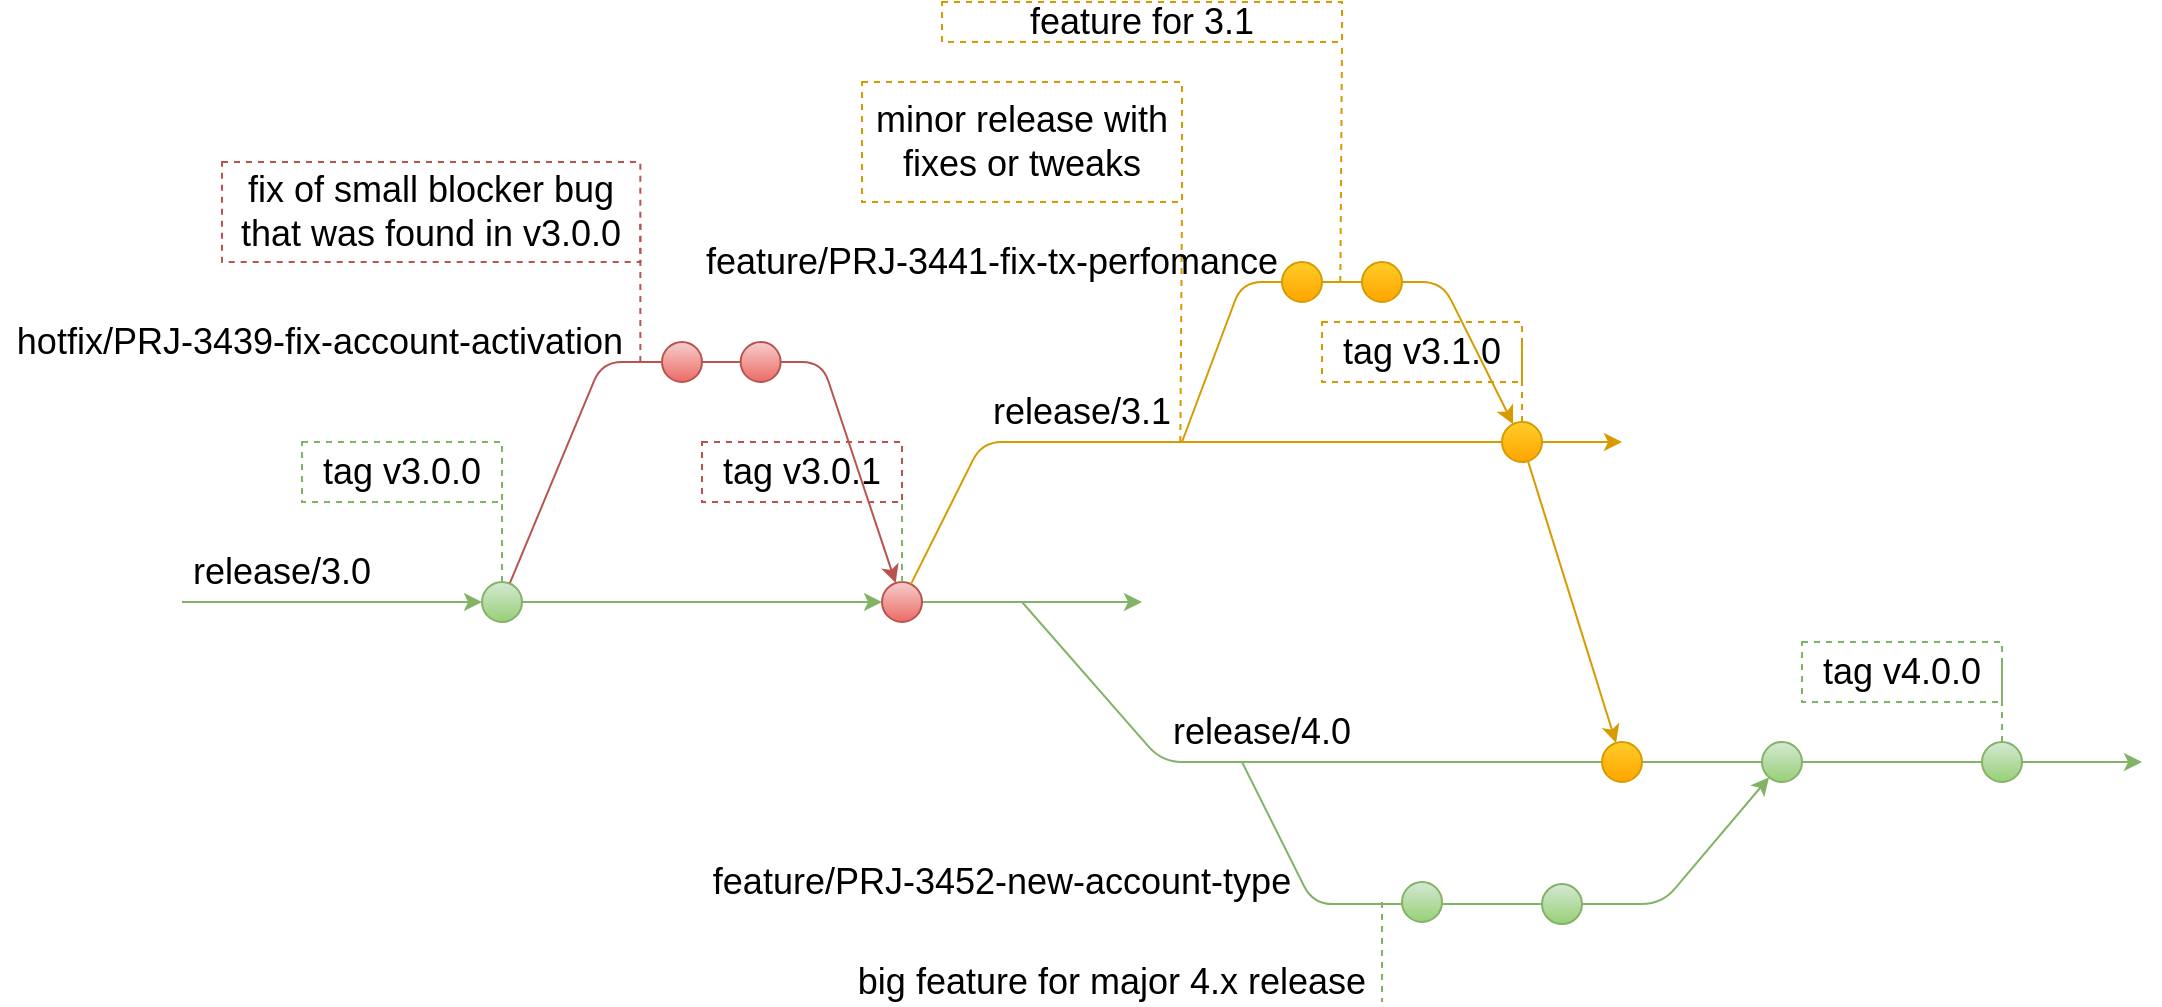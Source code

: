 <mxfile version="12.6.6" type="device"><diagram id="kmEZdUSB-3Gkzro1ELYE" name="Page-1"><mxGraphModel dx="2577" dy="1570" grid="1" gridSize="10" guides="1" tooltips="1" connect="1" arrows="1" fold="1" page="1" pageScale="1" pageWidth="1169" pageHeight="827" math="0" shadow="0"><root><mxCell id="0"/><mxCell id="1" parent="0"/><mxCell id="Gek0u1aCjjgYmkw3Q6n_-7" value="" style="endArrow=classic;html=1;fontSize=18;gradientColor=#ea6b66;fillColor=#f8cecc;strokeColor=#b85450;" edge="1" parent="1" source="Gek0u1aCjjgYmkw3Q6n_-1" target="Gek0u1aCjjgYmkw3Q6n_-8"><mxGeometry width="50" height="50" relative="1" as="geometry"><mxPoint x="370" y="130" as="sourcePoint"/><mxPoint x="480" y="120" as="targetPoint"/><Array as="points"><mxPoint x="250" y="120"/><mxPoint x="300" y="120"/><mxPoint x="360" y="120"/></Array></mxGeometry></mxCell><mxCell id="Gek0u1aCjjgYmkw3Q6n_-2" value="" style="endArrow=classic;html=1;gradientColor=#97d077;fillColor=#d5e8d4;strokeColor=#82b366;" edge="1" parent="1" source="Gek0u1aCjjgYmkw3Q6n_-8"><mxGeometry width="50" height="50" relative="1" as="geometry"><mxPoint x="40" y="240" as="sourcePoint"/><mxPoint x="520" y="240" as="targetPoint"/></mxGeometry></mxCell><mxCell id="Gek0u1aCjjgYmkw3Q6n_-3" value="release/3.0" style="text;html=1;strokeColor=none;fillColor=none;align=center;verticalAlign=middle;whiteSpace=wrap;rounded=0;fontSize=18;gradientColor=#97d077;" vertex="1" parent="1"><mxGeometry x="40" y="210" width="100" height="30" as="geometry"/></mxCell><mxCell id="Gek0u1aCjjgYmkw3Q6n_-1" value="" style="ellipse;whiteSpace=wrap;html=1;aspect=fixed;gradientColor=#97d077;fillColor=#d5e8d4;strokeColor=#82b366;" vertex="1" parent="1"><mxGeometry x="190" y="230" width="20" height="20" as="geometry"/></mxCell><mxCell id="Gek0u1aCjjgYmkw3Q6n_-4" value="" style="endArrow=classic;html=1;gradientColor=#97d077;fillColor=#d5e8d4;strokeColor=#82b366;" edge="1" parent="1" target="Gek0u1aCjjgYmkw3Q6n_-1"><mxGeometry width="50" height="50" relative="1" as="geometry"><mxPoint x="40" y="240" as="sourcePoint"/><mxPoint x="280" y="240" as="targetPoint"/></mxGeometry></mxCell><mxCell id="Gek0u1aCjjgYmkw3Q6n_-5" value="tag v3.0.0" style="text;html=1;strokeColor=#82b366;fillColor=none;align=center;verticalAlign=middle;whiteSpace=wrap;rounded=0;fontSize=18;dashed=1;gradientColor=#97d077;" vertex="1" parent="1"><mxGeometry x="100" y="160" width="100" height="30" as="geometry"/></mxCell><mxCell id="Gek0u1aCjjgYmkw3Q6n_-6" value="" style="endArrow=none;dashed=1;html=1;fontSize=18;exitX=0.5;exitY=0;exitDx=0;exitDy=0;gradientColor=#97d077;fillColor=#d5e8d4;strokeColor=#82b366;" edge="1" parent="1" source="Gek0u1aCjjgYmkw3Q6n_-1"><mxGeometry width="50" height="50" relative="1" as="geometry"><mxPoint x="199.94" y="200" as="sourcePoint"/><mxPoint x="200" y="190" as="targetPoint"/></mxGeometry></mxCell><mxCell id="Gek0u1aCjjgYmkw3Q6n_-9" value="" style="endArrow=none;html=1;fontSize=18;dashed=1;gradientColor=#ea6b66;fillColor=#f8cecc;strokeColor=#b85450;" edge="1" parent="1"><mxGeometry width="50" height="50" relative="1" as="geometry"><mxPoint x="269.17" y="120" as="sourcePoint"/><mxPoint x="269.17" y="50" as="targetPoint"/></mxGeometry></mxCell><mxCell id="Gek0u1aCjjgYmkw3Q6n_-10" value="fix of small blocker bug that was found in v3.0.0" style="rounded=0;whiteSpace=wrap;html=1;strokeColor=#b85450;fillColor=none;fontSize=18;dashed=1;gradientColor=#ea6b66;" vertex="1" parent="1"><mxGeometry x="60" y="20" width="209.17" height="50" as="geometry"/></mxCell><mxCell id="Gek0u1aCjjgYmkw3Q6n_-12" value="hotfix/PRJ-3439-fix-account-activation" style="text;html=1;strokeColor=none;fillColor=none;align=center;verticalAlign=middle;whiteSpace=wrap;rounded=0;fontSize=18;gradientColor=#ea6b66;dashed=1;" vertex="1" parent="1"><mxGeometry x="-50.83" y="100" width="320" height="20" as="geometry"/></mxCell><mxCell id="Gek0u1aCjjgYmkw3Q6n_-13" value="" style="ellipse;whiteSpace=wrap;html=1;aspect=fixed;gradientColor=#ea6b66;fillColor=#f8cecc;strokeColor=#b85450;" vertex="1" parent="1"><mxGeometry x="280" y="110" width="20" height="20" as="geometry"/></mxCell><mxCell id="Gek0u1aCjjgYmkw3Q6n_-16" value="" style="ellipse;whiteSpace=wrap;html=1;aspect=fixed;gradientColor=#ea6b66;fillColor=#f8cecc;strokeColor=#b85450;" vertex="1" parent="1"><mxGeometry x="319.31" y="110" width="20" height="20" as="geometry"/></mxCell><mxCell id="Gek0u1aCjjgYmkw3Q6n_-8" value="" style="ellipse;whiteSpace=wrap;html=1;aspect=fixed;gradientColor=#ea6b66;fillColor=#f8cecc;strokeColor=#b85450;" vertex="1" parent="1"><mxGeometry x="390" y="230" width="20" height="20" as="geometry"/></mxCell><mxCell id="Gek0u1aCjjgYmkw3Q6n_-19" value="" style="endArrow=classic;html=1;gradientColor=#97d077;fillColor=#d5e8d4;strokeColor=#82b366;" edge="1" parent="1" source="Gek0u1aCjjgYmkw3Q6n_-1" target="Gek0u1aCjjgYmkw3Q6n_-8"><mxGeometry width="50" height="50" relative="1" as="geometry"><mxPoint x="210" y="240" as="sourcePoint"/><mxPoint x="720" y="240" as="targetPoint"/></mxGeometry></mxCell><mxCell id="Gek0u1aCjjgYmkw3Q6n_-20" value="tag v3.0.1" style="text;html=1;strokeColor=#b85450;fillColor=none;align=center;verticalAlign=middle;whiteSpace=wrap;rounded=0;fontSize=18;dashed=1;gradientColor=#ea6b66;" vertex="1" parent="1"><mxGeometry x="300" y="160" width="100" height="30" as="geometry"/></mxCell><mxCell id="Gek0u1aCjjgYmkw3Q6n_-21" value="" style="endArrow=none;dashed=1;html=1;fontSize=18;exitX=0.5;exitY=0;exitDx=0;exitDy=0;gradientColor=#97d077;fillColor=#d5e8d4;strokeColor=#82b366;" edge="1" parent="1"><mxGeometry width="50" height="50" relative="1" as="geometry"><mxPoint x="400" y="230" as="sourcePoint"/><mxPoint x="400" y="190" as="targetPoint"/></mxGeometry></mxCell><mxCell id="Gek0u1aCjjgYmkw3Q6n_-22" value="" style="endArrow=classic;html=1;fontSize=18;gradientColor=#ffa500;fillColor=#ffcd28;strokeColor=#d79b00;" edge="1" parent="1" source="Gek0u1aCjjgYmkw3Q6n_-8"><mxGeometry width="50" height="50" relative="1" as="geometry"><mxPoint x="390" y="390" as="sourcePoint"/><mxPoint x="760" y="160" as="targetPoint"/><Array as="points"><mxPoint x="440" y="160"/></Array></mxGeometry></mxCell><mxCell id="Gek0u1aCjjgYmkw3Q6n_-23" value="release/3.1" style="text;html=1;strokeColor=none;fillColor=none;align=center;verticalAlign=middle;whiteSpace=wrap;rounded=0;fontSize=18;" vertex="1" parent="1"><mxGeometry x="440" y="130" width="100" height="30" as="geometry"/></mxCell><mxCell id="Gek0u1aCjjgYmkw3Q6n_-24" value="" style="endArrow=none;html=1;fontSize=18;dashed=1;entryX=1;entryY=1;entryDx=0;entryDy=0;gradientColor=#ffa500;fillColor=#ffcd28;strokeColor=#d79b00;" edge="1" parent="1" target="Gek0u1aCjjgYmkw3Q6n_-25"><mxGeometry width="50" height="50" relative="1" as="geometry"><mxPoint x="539.17" y="160" as="sourcePoint"/><mxPoint x="539.17" y="90" as="targetPoint"/></mxGeometry></mxCell><mxCell id="Gek0u1aCjjgYmkw3Q6n_-25" value="minor release with fixes or tweaks" style="rounded=0;whiteSpace=wrap;html=1;strokeColor=#d79b00;fillColor=none;fontSize=18;dashed=1;gradientColor=#ffa500;" vertex="1" parent="1"><mxGeometry x="380" y="-20" width="160" height="60" as="geometry"/></mxCell><mxCell id="Gek0u1aCjjgYmkw3Q6n_-29" value="" style="ellipse;whiteSpace=wrap;html=1;aspect=fixed;gradientColor=#ffa500;fillColor=#ffcd28;strokeColor=#d79b00;" vertex="1" parent="1"><mxGeometry x="700" y="150" width="20" height="20" as="geometry"/></mxCell><mxCell id="Gek0u1aCjjgYmkw3Q6n_-31" value="" style="endArrow=classic;html=1;fontSize=18;gradientColor=#ffa500;fillColor=#ffcd28;strokeColor=#d79b00;" edge="1" parent="1" target="Gek0u1aCjjgYmkw3Q6n_-29"><mxGeometry width="50" height="50" relative="1" as="geometry"><mxPoint x="540" y="160" as="sourcePoint"/><mxPoint x="660" y="80" as="targetPoint"/><Array as="points"><mxPoint x="570" y="80"/><mxPoint x="670" y="80"/></Array></mxGeometry></mxCell><mxCell id="Gek0u1aCjjgYmkw3Q6n_-27" value="" style="ellipse;whiteSpace=wrap;html=1;aspect=fixed;gradientColor=#ffa500;fillColor=#ffcd28;strokeColor=#d79b00;" vertex="1" parent="1"><mxGeometry x="590" y="70" width="20" height="20" as="geometry"/></mxCell><mxCell id="Gek0u1aCjjgYmkw3Q6n_-26" value="" style="ellipse;whiteSpace=wrap;html=1;aspect=fixed;gradientColor=#ffa500;fillColor=#ffcd28;strokeColor=#d79b00;" vertex="1" parent="1"><mxGeometry x="630" y="70" width="20" height="20" as="geometry"/></mxCell><mxCell id="Gek0u1aCjjgYmkw3Q6n_-37" value="feature/PRJ-3441-fix-tx-perfomance" style="text;html=1;strokeColor=none;fillColor=none;align=center;verticalAlign=middle;whiteSpace=wrap;rounded=0;fontSize=18;" vertex="1" parent="1"><mxGeometry x="290" y="60" width="310" height="20" as="geometry"/></mxCell><mxCell id="Gek0u1aCjjgYmkw3Q6n_-38" value="feature for 3.1" style="rounded=0;whiteSpace=wrap;html=1;strokeColor=#d79b00;fillColor=none;fontSize=18;dashed=1;gradientColor=#ffa500;" vertex="1" parent="1"><mxGeometry x="420" y="-60" width="200" height="20" as="geometry"/></mxCell><mxCell id="Gek0u1aCjjgYmkw3Q6n_-39" value="" style="endArrow=none;html=1;fontSize=18;dashed=1;entryX=1;entryY=1;entryDx=0;entryDy=0;gradientColor=#ffa500;fillColor=#ffcd28;strokeColor=#d79b00;" edge="1" target="Gek0u1aCjjgYmkw3Q6n_-38" parent="1"><mxGeometry width="50" height="50" relative="1" as="geometry"><mxPoint x="619.17" y="80" as="sourcePoint"/><mxPoint x="619.17" y="10" as="targetPoint"/></mxGeometry></mxCell><mxCell id="Gek0u1aCjjgYmkw3Q6n_-40" value="tag v3.1.0" style="text;html=1;strokeColor=#d79b00;fillColor=none;align=center;verticalAlign=middle;whiteSpace=wrap;rounded=0;fontSize=18;dashed=1;gradientColor=#ffa500;" vertex="1" parent="1"><mxGeometry x="610" y="100" width="100" height="30" as="geometry"/></mxCell><mxCell id="Gek0u1aCjjgYmkw3Q6n_-41" value="" style="endArrow=none;dashed=1;html=1;fontSize=18;exitX=0.5;exitY=0;exitDx=0;exitDy=0;gradientColor=#ffa500;fillColor=#ffcd28;strokeColor=#d79b00;" edge="1" parent="1"><mxGeometry width="50" height="50" relative="1" as="geometry"><mxPoint x="710" y="150" as="sourcePoint"/><mxPoint x="710" y="110" as="targetPoint"/></mxGeometry></mxCell><mxCell id="Gek0u1aCjjgYmkw3Q6n_-43" value="" style="endArrow=classic;html=1;fontSize=18;gradientColor=#97d077;fillColor=#d5e8d4;strokeColor=#82b366;" edge="1" parent="1"><mxGeometry width="50" height="50" relative="1" as="geometry"><mxPoint x="460" y="240" as="sourcePoint"/><mxPoint x="1020" y="320" as="targetPoint"/><Array as="points"><mxPoint x="530" y="320"/></Array></mxGeometry></mxCell><mxCell id="Gek0u1aCjjgYmkw3Q6n_-44" value="release/4.0" style="text;html=1;strokeColor=none;fillColor=none;align=center;verticalAlign=middle;whiteSpace=wrap;rounded=0;fontSize=18;gradientColor=#97d077;" vertex="1" parent="1"><mxGeometry x="530" y="290" width="100" height="30" as="geometry"/></mxCell><mxCell id="Gek0u1aCjjgYmkw3Q6n_-45" value="" style="endArrow=classic;html=1;fontSize=18;gradientColor=#ffa500;fillColor=#ffcd28;strokeColor=#d79b00;" edge="1" parent="1" source="Gek0u1aCjjgYmkw3Q6n_-29" target="Gek0u1aCjjgYmkw3Q6n_-46"><mxGeometry width="50" height="50" relative="1" as="geometry"><mxPoint x="840" y="260" as="sourcePoint"/><mxPoint x="760" y="300" as="targetPoint"/></mxGeometry></mxCell><mxCell id="Gek0u1aCjjgYmkw3Q6n_-46" value="" style="ellipse;whiteSpace=wrap;html=1;aspect=fixed;gradientColor=#ffa500;fillColor=#ffcd28;strokeColor=#d79b00;" vertex="1" parent="1"><mxGeometry x="750" y="310" width="20" height="20" as="geometry"/></mxCell><mxCell id="Gek0u1aCjjgYmkw3Q6n_-47" value="" style="endArrow=classic;html=1;fontSize=18;gradientColor=#97d077;fillColor=#d5e8d4;strokeColor=#82b366;" edge="1" parent="1" target="Gek0u1aCjjgYmkw3Q6n_-58"><mxGeometry width="50" height="50" relative="1" as="geometry"><mxPoint x="570.002" y="320.004" as="sourcePoint"/><mxPoint x="840" y="320" as="targetPoint"/><Array as="points"><mxPoint x="605.53" y="391.06"/><mxPoint x="780" y="391"/></Array></mxGeometry></mxCell><mxCell id="Gek0u1aCjjgYmkw3Q6n_-48" value="" style="ellipse;whiteSpace=wrap;html=1;aspect=fixed;gradientColor=#97d077;fillColor=#d5e8d4;strokeColor=#82b366;" vertex="1" parent="1"><mxGeometry x="650" y="380" width="20" height="20" as="geometry"/></mxCell><mxCell id="Gek0u1aCjjgYmkw3Q6n_-50" value="" style="ellipse;whiteSpace=wrap;html=1;aspect=fixed;gradientColor=#97d077;fillColor=#d5e8d4;strokeColor=#82b366;" vertex="1" parent="1"><mxGeometry x="720" y="381.06" width="20" height="20" as="geometry"/></mxCell><mxCell id="Gek0u1aCjjgYmkw3Q6n_-52" value="" style="ellipse;whiteSpace=wrap;html=1;aspect=fixed;gradientColor=#97d077;fillColor=#d5e8d4;strokeColor=#82b366;" vertex="1" parent="1"><mxGeometry x="940" y="310" width="20" height="20" as="geometry"/></mxCell><mxCell id="Gek0u1aCjjgYmkw3Q6n_-53" value="tag v4.0.0" style="text;html=1;strokeColor=#82b366;fillColor=none;align=center;verticalAlign=middle;whiteSpace=wrap;rounded=0;fontSize=18;dashed=1;gradientColor=#97d077;" vertex="1" parent="1"><mxGeometry x="850" y="260" width="100" height="30" as="geometry"/></mxCell><mxCell id="Gek0u1aCjjgYmkw3Q6n_-54" value="" style="endArrow=none;dashed=1;html=1;fontSize=18;exitX=0.5;exitY=0;exitDx=0;exitDy=0;gradientColor=#97d077;fillColor=#d5e8d4;strokeColor=#82b366;" edge="1" parent="1"><mxGeometry width="50" height="50" relative="1" as="geometry"><mxPoint x="950" y="310" as="sourcePoint"/><mxPoint x="950" y="270" as="targetPoint"/></mxGeometry></mxCell><mxCell id="Gek0u1aCjjgYmkw3Q6n_-55" value="feature/PRJ-3452-new-account-type" style="text;html=1;strokeColor=none;fillColor=none;align=center;verticalAlign=middle;whiteSpace=wrap;rounded=0;fontSize=18;gradientColor=#97d077;" vertex="1" parent="1"><mxGeometry x="290" y="370" width="320" height="20" as="geometry"/></mxCell><mxCell id="Gek0u1aCjjgYmkw3Q6n_-58" value="" style="ellipse;whiteSpace=wrap;html=1;aspect=fixed;gradientColor=#97d077;fillColor=#d5e8d4;strokeColor=#82b366;" vertex="1" parent="1"><mxGeometry x="830" y="310" width="20" height="20" as="geometry"/></mxCell><mxCell id="Gek0u1aCjjgYmkw3Q6n_-59" value="big feature for major 4.x release" style="rounded=0;whiteSpace=wrap;html=1;strokeColor=none;fillColor=none;fontSize=18;dashed=1;gradientColor=#97d077;" vertex="1" parent="1"><mxGeometry x="370" y="420" width="270" height="20" as="geometry"/></mxCell><mxCell id="Gek0u1aCjjgYmkw3Q6n_-60" value="" style="endArrow=none;html=1;fontSize=18;dashed=1;entryX=1;entryY=1;entryDx=0;entryDy=0;gradientColor=#97d077;fillColor=#d5e8d4;strokeColor=#82b366;" edge="1" parent="1" target="Gek0u1aCjjgYmkw3Q6n_-59"><mxGeometry width="50" height="50" relative="1" as="geometry"><mxPoint x="640" y="390" as="sourcePoint"/><mxPoint x="639.17" y="490" as="targetPoint"/></mxGeometry></mxCell></root></mxGraphModel></diagram></mxfile>